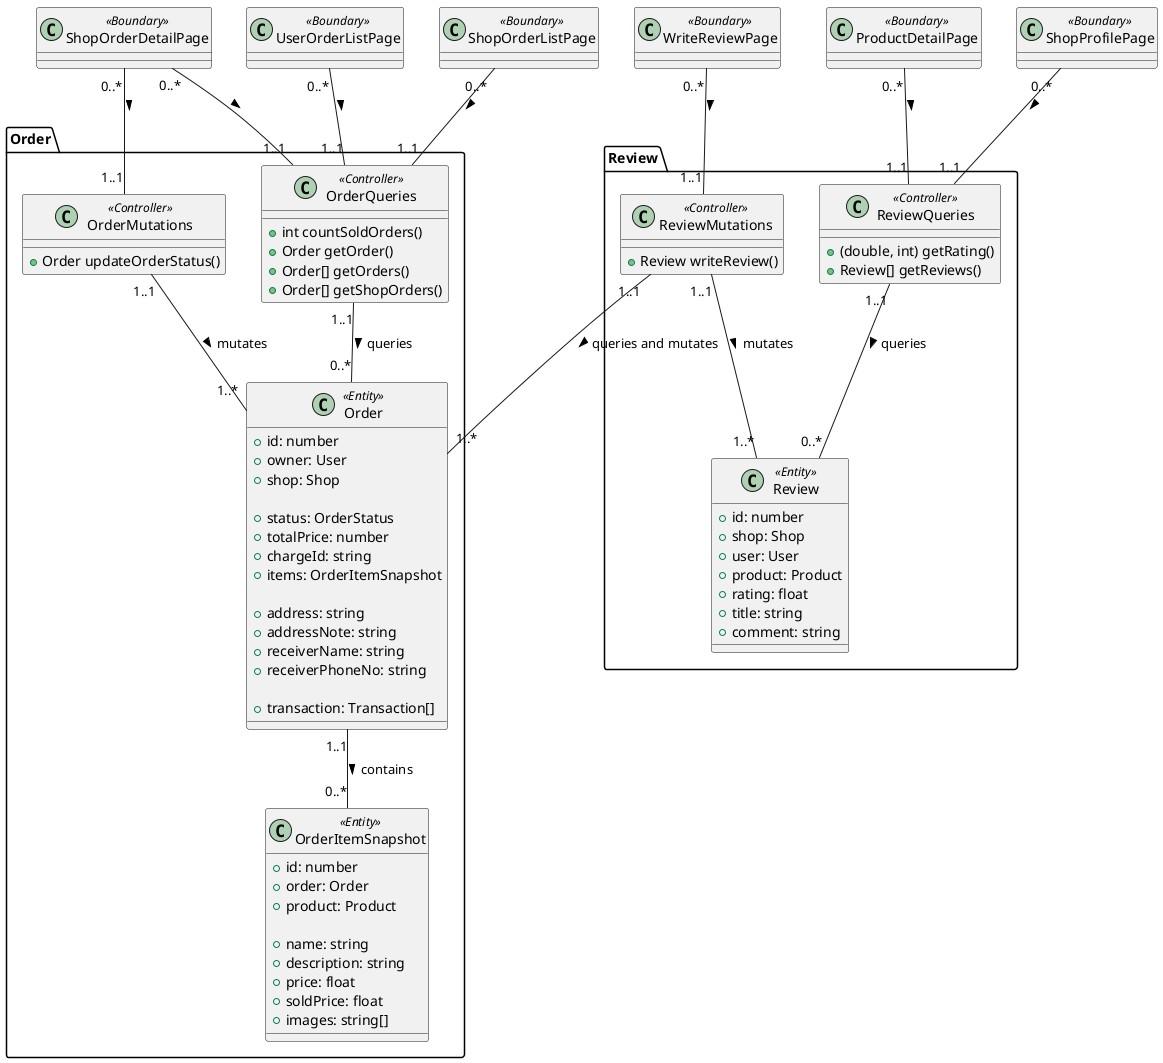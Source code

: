 @startuml Class Diagram

namespace Order {
  class Order <<Entity>> {
    + id: number
    + owner: User
    + shop: Shop

    + status: OrderStatus
    + totalPrice: number
    + chargeId: string
    + items: OrderItemSnapshot

    + address: string
    + addressNote: string
    + receiverName: string
    + receiverPhoneNo: string

    + transaction: Transaction[]
  }

  class OrderItemSnapshot <<Entity>> {
    + id: number
    + order: Order
    + product: Product

    + name: string
    + description: string
    + price: float
    + soldPrice: float
    + images: string[]
  }

  Order "1..1" -- "0..*" OrderItemSnapshot: contains >

  class OrderQueries <<Controller>> {
    + int countSoldOrders()
    + Order getOrder()
    + Order[] getOrders()
    + Order[] getShopOrders()
  }

  class OrderMutations <<Controller>> {
    + Order updateOrderStatus()
  }

  OrderQueries "1..1" -- "0..*" Order: queries >
  OrderMutations "1..1" -- "1..*" Order: mutates >
}

namespace Review {
  class Review <<Entity>> {
    + id: number
    + shop: Shop
    + user: User
    + product: Product
    + rating: float
    + title: string
    + comment: string
  }

  class ReviewQueries <<Controller>> {
    + (double, int) getRating()
    + Review[] getReviews()
  }

  class ReviewMutations <<Controller>> {
    + Review writeReview()
  }

  ReviewQueries "1..1" -- "0..*" Review: queries >
  ReviewMutations "1..1" -- "1..*" Review: mutates >
  ReviewMutations "1..1" -- "1..*" Order.Order: queries and mutates >
}


class ProductDetailPage <<Boundary>> {}
class ShopProfilePage <<Boundary>> {}
class WriteReviewPage <<Boundary>> {}
class ShopOrderDetailPage <<Boundary>> {}
class ShopOrderListPage <<Boundary>> {}
class UserOrderListPage <<Boundary>> {}

ProductDetailPage "0..*" -- "1..1" Review.ReviewQueries: >
ShopProfilePage "0..*" -- "1..1" Review.ReviewQueries: >
WriteReviewPage "0..*" -- "1..1" Review.ReviewMutations: >

ShopOrderDetailPage "0..*" -- "1..1" Order.OrderQueries: >
ShopOrderListPage "0..*" -- "1..1" Order.OrderQueries: >
UserOrderListPage "0..*" -- "1..1" Order.OrderQueries: >
ShopOrderDetailPage "0..*" -- "1..1" Order.OrderMutations: >


@enduml
